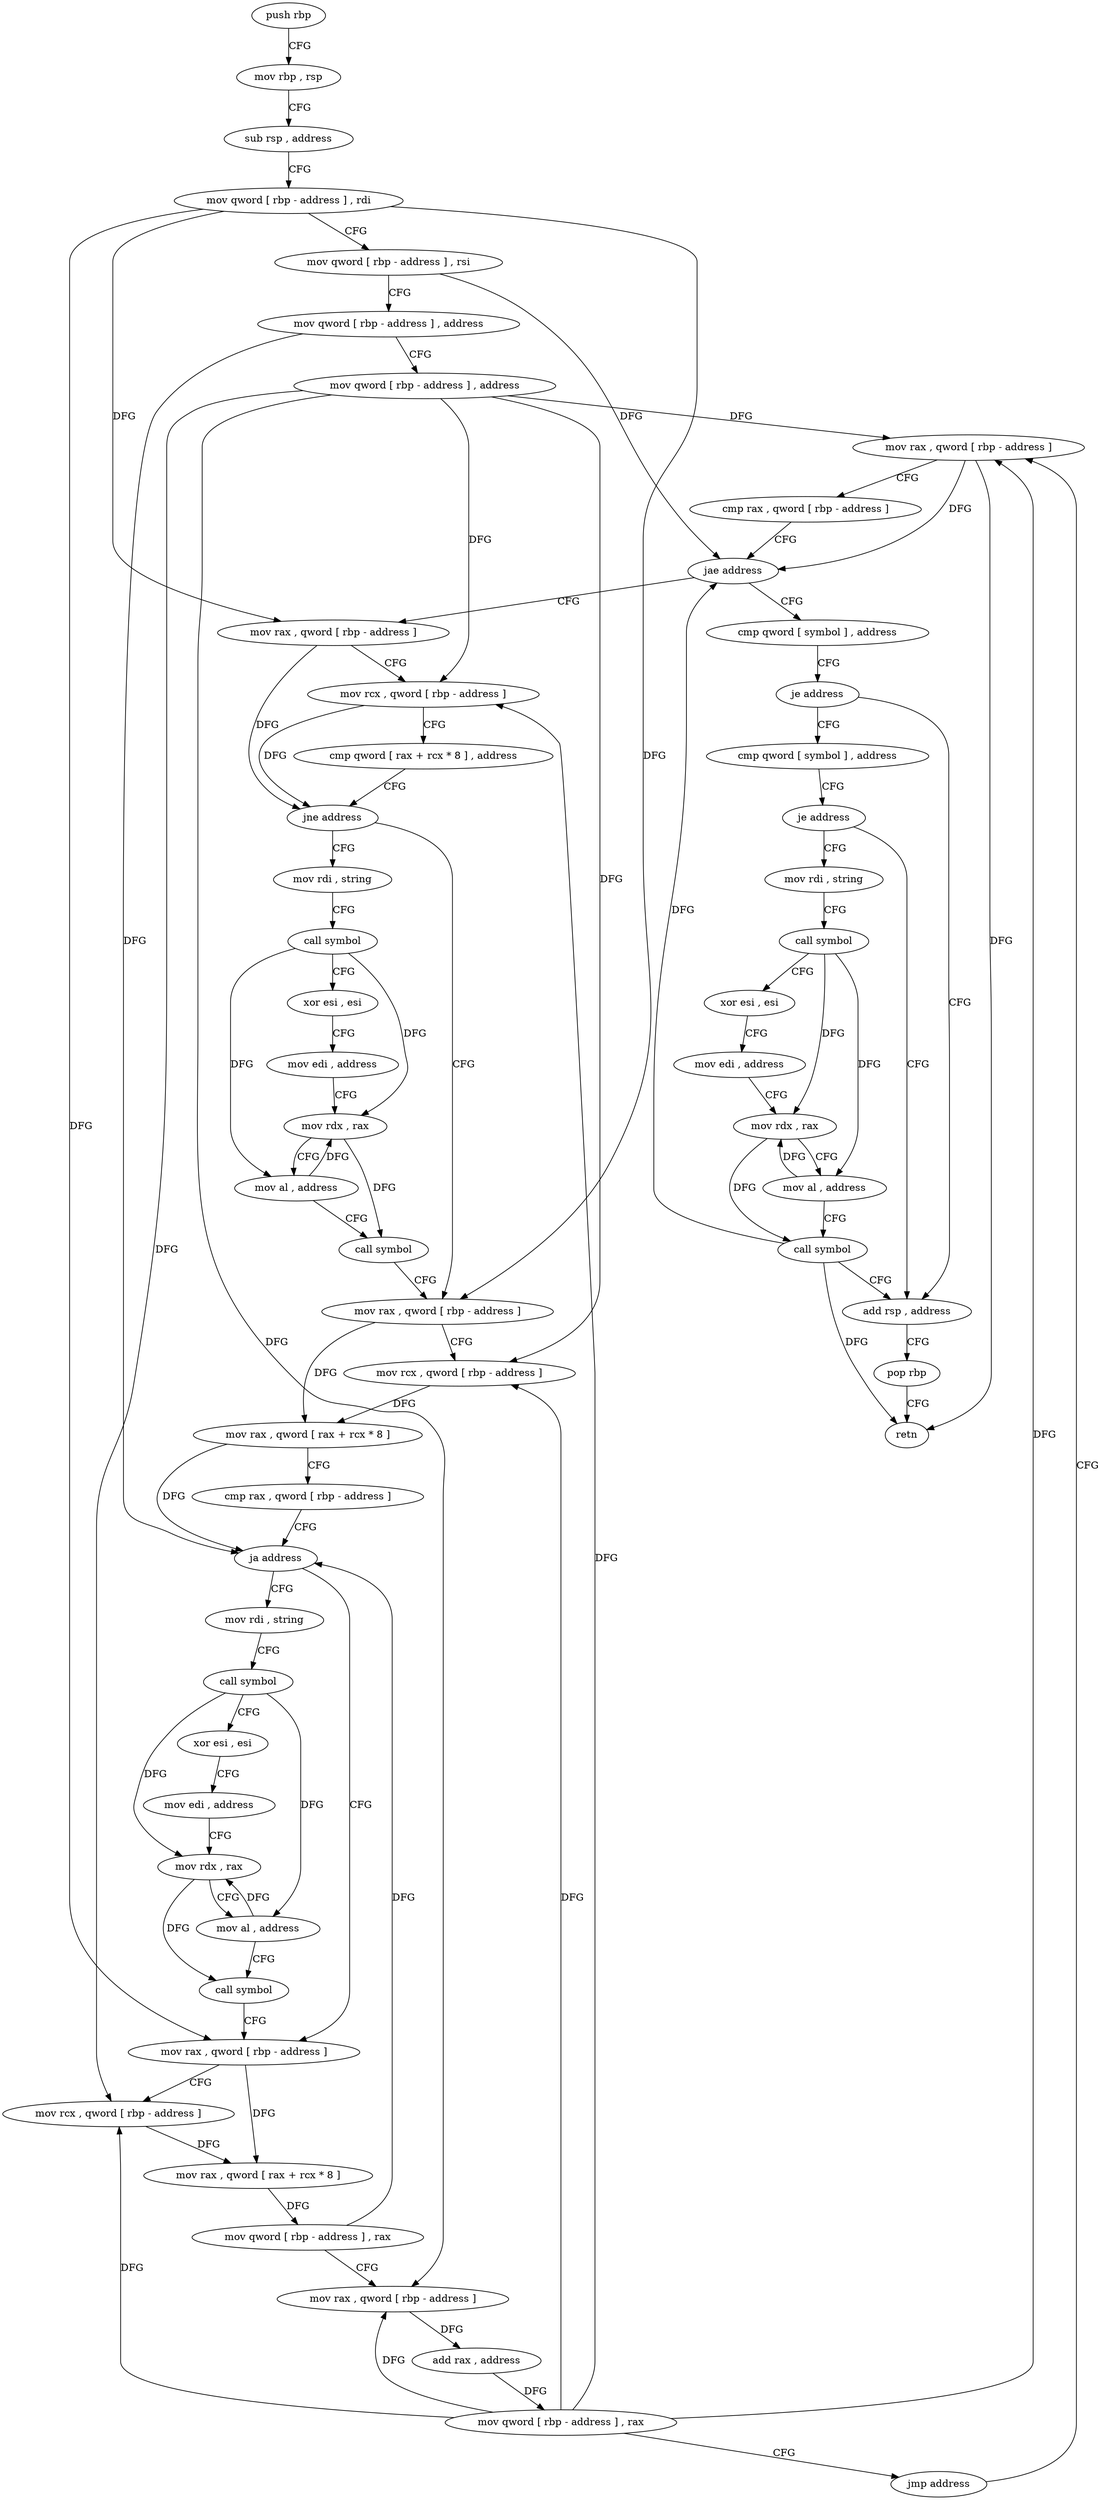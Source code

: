 digraph "func" {
"4203856" [label = "push rbp" ]
"4203857" [label = "mov rbp , rsp" ]
"4203860" [label = "sub rsp , address" ]
"4203864" [label = "mov qword [ rbp - address ] , rdi" ]
"4203868" [label = "mov qword [ rbp - address ] , rsi" ]
"4203872" [label = "mov qword [ rbp - address ] , address" ]
"4203880" [label = "mov qword [ rbp - address ] , address" ]
"4203888" [label = "mov rax , qword [ rbp - address ]" ]
"4204042" [label = "cmp qword [ symbol ] , address" ]
"4204051" [label = "je address" ]
"4204104" [label = "add rsp , address" ]
"4204057" [label = "cmp qword [ symbol ] , address" ]
"4203902" [label = "mov rax , qword [ rbp - address ]" ]
"4203906" [label = "mov rcx , qword [ rbp - address ]" ]
"4203910" [label = "cmp qword [ rax + rcx * 8 ] , address" ]
"4203915" [label = "jne address" ]
"4203953" [label = "mov rax , qword [ rbp - address ]" ]
"4203921" [label = "mov rdi , string" ]
"4204108" [label = "pop rbp" ]
"4204109" [label = "retn" ]
"4204066" [label = "je address" ]
"4204072" [label = "mov rdi , string" ]
"4203957" [label = "mov rcx , qword [ rbp - address ]" ]
"4203961" [label = "mov rax , qword [ rax + rcx * 8 ]" ]
"4203965" [label = "cmp rax , qword [ rbp - address ]" ]
"4203969" [label = "ja address" ]
"4204007" [label = "mov rax , qword [ rbp - address ]" ]
"4203975" [label = "mov rdi , string" ]
"4203931" [label = "call symbol" ]
"4203936" [label = "xor esi , esi" ]
"4203938" [label = "mov edi , address" ]
"4203943" [label = "mov rdx , rax" ]
"4203946" [label = "mov al , address" ]
"4203948" [label = "call symbol" ]
"4204082" [label = "call symbol" ]
"4204087" [label = "xor esi , esi" ]
"4204089" [label = "mov edi , address" ]
"4204094" [label = "mov rdx , rax" ]
"4204097" [label = "mov al , address" ]
"4204099" [label = "call symbol" ]
"4204011" [label = "mov rcx , qword [ rbp - address ]" ]
"4204015" [label = "mov rax , qword [ rax + rcx * 8 ]" ]
"4204019" [label = "mov qword [ rbp - address ] , rax" ]
"4204023" [label = "mov rax , qword [ rbp - address ]" ]
"4204027" [label = "add rax , address" ]
"4204033" [label = "mov qword [ rbp - address ] , rax" ]
"4204037" [label = "jmp address" ]
"4203985" [label = "call symbol" ]
"4203990" [label = "xor esi , esi" ]
"4203992" [label = "mov edi , address" ]
"4203997" [label = "mov rdx , rax" ]
"4204000" [label = "mov al , address" ]
"4204002" [label = "call symbol" ]
"4203892" [label = "cmp rax , qword [ rbp - address ]" ]
"4203896" [label = "jae address" ]
"4203856" -> "4203857" [ label = "CFG" ]
"4203857" -> "4203860" [ label = "CFG" ]
"4203860" -> "4203864" [ label = "CFG" ]
"4203864" -> "4203868" [ label = "CFG" ]
"4203864" -> "4203902" [ label = "DFG" ]
"4203864" -> "4203953" [ label = "DFG" ]
"4203864" -> "4204007" [ label = "DFG" ]
"4203868" -> "4203872" [ label = "CFG" ]
"4203868" -> "4203896" [ label = "DFG" ]
"4203872" -> "4203880" [ label = "CFG" ]
"4203872" -> "4203969" [ label = "DFG" ]
"4203880" -> "4203888" [ label = "DFG" ]
"4203880" -> "4203906" [ label = "DFG" ]
"4203880" -> "4203957" [ label = "DFG" ]
"4203880" -> "4204011" [ label = "DFG" ]
"4203880" -> "4204023" [ label = "DFG" ]
"4203888" -> "4203892" [ label = "CFG" ]
"4203888" -> "4203896" [ label = "DFG" ]
"4203888" -> "4204109" [ label = "DFG" ]
"4204042" -> "4204051" [ label = "CFG" ]
"4204051" -> "4204104" [ label = "CFG" ]
"4204051" -> "4204057" [ label = "CFG" ]
"4204104" -> "4204108" [ label = "CFG" ]
"4204057" -> "4204066" [ label = "CFG" ]
"4203902" -> "4203906" [ label = "CFG" ]
"4203902" -> "4203915" [ label = "DFG" ]
"4203906" -> "4203910" [ label = "CFG" ]
"4203906" -> "4203915" [ label = "DFG" ]
"4203910" -> "4203915" [ label = "CFG" ]
"4203915" -> "4203953" [ label = "CFG" ]
"4203915" -> "4203921" [ label = "CFG" ]
"4203953" -> "4203957" [ label = "CFG" ]
"4203953" -> "4203961" [ label = "DFG" ]
"4203921" -> "4203931" [ label = "CFG" ]
"4204108" -> "4204109" [ label = "CFG" ]
"4204066" -> "4204104" [ label = "CFG" ]
"4204066" -> "4204072" [ label = "CFG" ]
"4204072" -> "4204082" [ label = "CFG" ]
"4203957" -> "4203961" [ label = "DFG" ]
"4203961" -> "4203965" [ label = "CFG" ]
"4203961" -> "4203969" [ label = "DFG" ]
"4203965" -> "4203969" [ label = "CFG" ]
"4203969" -> "4204007" [ label = "CFG" ]
"4203969" -> "4203975" [ label = "CFG" ]
"4204007" -> "4204011" [ label = "CFG" ]
"4204007" -> "4204015" [ label = "DFG" ]
"4203975" -> "4203985" [ label = "CFG" ]
"4203931" -> "4203936" [ label = "CFG" ]
"4203931" -> "4203943" [ label = "DFG" ]
"4203931" -> "4203946" [ label = "DFG" ]
"4203936" -> "4203938" [ label = "CFG" ]
"4203938" -> "4203943" [ label = "CFG" ]
"4203943" -> "4203946" [ label = "CFG" ]
"4203943" -> "4203948" [ label = "DFG" ]
"4203946" -> "4203948" [ label = "CFG" ]
"4203946" -> "4203943" [ label = "DFG" ]
"4203948" -> "4203953" [ label = "CFG" ]
"4204082" -> "4204087" [ label = "CFG" ]
"4204082" -> "4204094" [ label = "DFG" ]
"4204082" -> "4204097" [ label = "DFG" ]
"4204087" -> "4204089" [ label = "CFG" ]
"4204089" -> "4204094" [ label = "CFG" ]
"4204094" -> "4204097" [ label = "CFG" ]
"4204094" -> "4204099" [ label = "DFG" ]
"4204097" -> "4204099" [ label = "CFG" ]
"4204097" -> "4204094" [ label = "DFG" ]
"4204099" -> "4204104" [ label = "CFG" ]
"4204099" -> "4203896" [ label = "DFG" ]
"4204099" -> "4204109" [ label = "DFG" ]
"4204011" -> "4204015" [ label = "DFG" ]
"4204015" -> "4204019" [ label = "DFG" ]
"4204019" -> "4204023" [ label = "CFG" ]
"4204019" -> "4203969" [ label = "DFG" ]
"4204023" -> "4204027" [ label = "DFG" ]
"4204027" -> "4204033" [ label = "DFG" ]
"4204033" -> "4204037" [ label = "CFG" ]
"4204033" -> "4203888" [ label = "DFG" ]
"4204033" -> "4203906" [ label = "DFG" ]
"4204033" -> "4203957" [ label = "DFG" ]
"4204033" -> "4204011" [ label = "DFG" ]
"4204033" -> "4204023" [ label = "DFG" ]
"4204037" -> "4203888" [ label = "CFG" ]
"4203985" -> "4203990" [ label = "CFG" ]
"4203985" -> "4203997" [ label = "DFG" ]
"4203985" -> "4204000" [ label = "DFG" ]
"4203990" -> "4203992" [ label = "CFG" ]
"4203992" -> "4203997" [ label = "CFG" ]
"4203997" -> "4204000" [ label = "CFG" ]
"4203997" -> "4204002" [ label = "DFG" ]
"4204000" -> "4204002" [ label = "CFG" ]
"4204000" -> "4203997" [ label = "DFG" ]
"4204002" -> "4204007" [ label = "CFG" ]
"4203892" -> "4203896" [ label = "CFG" ]
"4203896" -> "4204042" [ label = "CFG" ]
"4203896" -> "4203902" [ label = "CFG" ]
}
